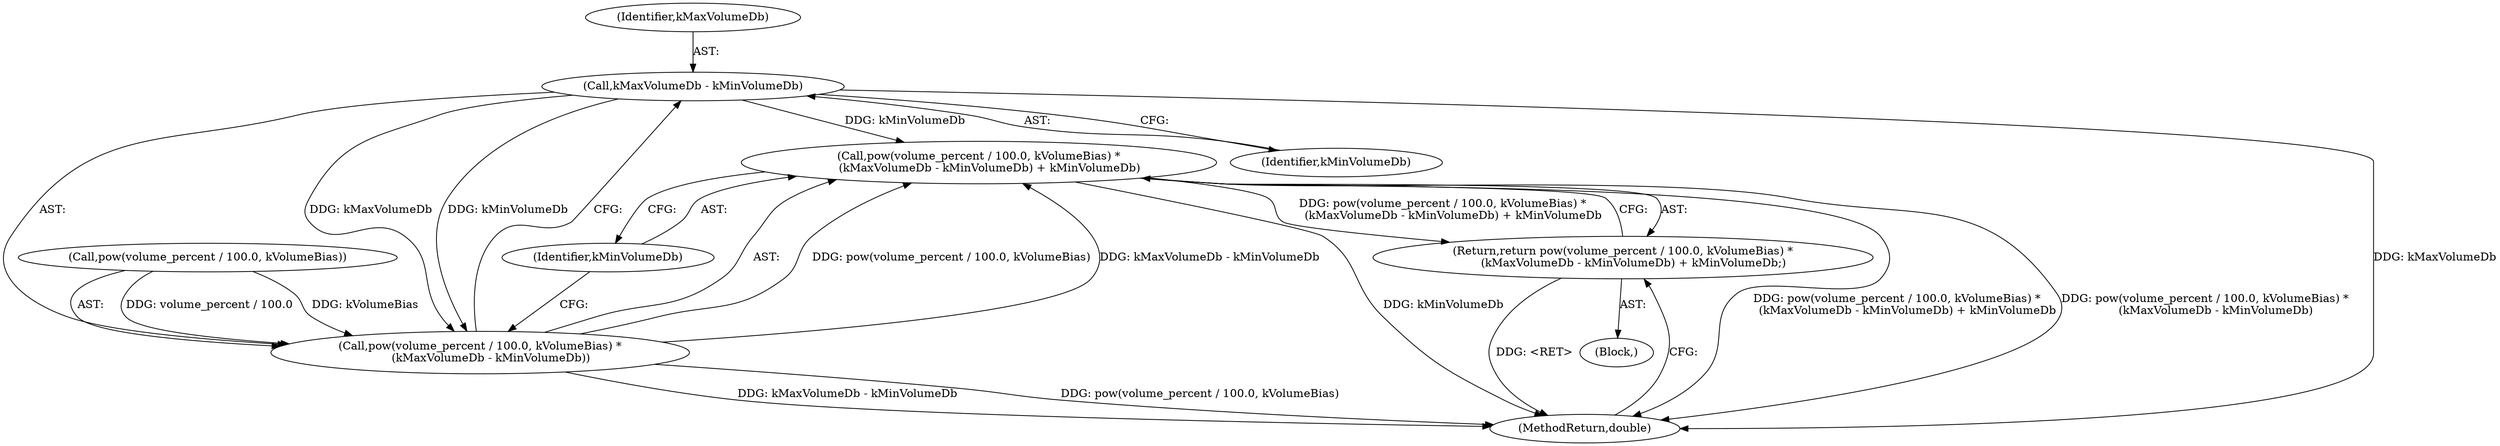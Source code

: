 digraph "1_Chrome_51dfe5e3b332bcea02fb4d4c7493ae841106dd9b_2@del" {
"1000111" [label="(Call,kMaxVolumeDb - kMinVolumeDb)"];
"1000104" [label="(Call,pow(volume_percent / 100.0, kVolumeBias) *\n      (kMaxVolumeDb - kMinVolumeDb) + kMinVolumeDb)"];
"1000103" [label="(Return,return pow(volume_percent / 100.0, kVolumeBias) *\n      (kMaxVolumeDb - kMinVolumeDb) + kMinVolumeDb;)"];
"1000105" [label="(Call,pow(volume_percent / 100.0, kVolumeBias) *\n      (kMaxVolumeDb - kMinVolumeDb))"];
"1000115" [label="(MethodReturn,double)"];
"1000102" [label="(Block,)"];
"1000105" [label="(Call,pow(volume_percent / 100.0, kVolumeBias) *\n      (kMaxVolumeDb - kMinVolumeDb))"];
"1000111" [label="(Call,kMaxVolumeDb - kMinVolumeDb)"];
"1000114" [label="(Identifier,kMinVolumeDb)"];
"1000106" [label="(Call,pow(volume_percent / 100.0, kVolumeBias))"];
"1000103" [label="(Return,return pow(volume_percent / 100.0, kVolumeBias) *\n      (kMaxVolumeDb - kMinVolumeDb) + kMinVolumeDb;)"];
"1000104" [label="(Call,pow(volume_percent / 100.0, kVolumeBias) *\n      (kMaxVolumeDb - kMinVolumeDb) + kMinVolumeDb)"];
"1000113" [label="(Identifier,kMinVolumeDb)"];
"1000112" [label="(Identifier,kMaxVolumeDb)"];
"1000111" -> "1000105"  [label="AST: "];
"1000111" -> "1000113"  [label="CFG: "];
"1000112" -> "1000111"  [label="AST: "];
"1000113" -> "1000111"  [label="AST: "];
"1000105" -> "1000111"  [label="CFG: "];
"1000111" -> "1000115"  [label="DDG: kMaxVolumeDb"];
"1000111" -> "1000104"  [label="DDG: kMinVolumeDb"];
"1000111" -> "1000105"  [label="DDG: kMaxVolumeDb"];
"1000111" -> "1000105"  [label="DDG: kMinVolumeDb"];
"1000104" -> "1000103"  [label="AST: "];
"1000104" -> "1000114"  [label="CFG: "];
"1000105" -> "1000104"  [label="AST: "];
"1000114" -> "1000104"  [label="AST: "];
"1000103" -> "1000104"  [label="CFG: "];
"1000104" -> "1000115"  [label="DDG: pow(volume_percent / 100.0, kVolumeBias) *\n      (kMaxVolumeDb - kMinVolumeDb) + kMinVolumeDb"];
"1000104" -> "1000115"  [label="DDG: pow(volume_percent / 100.0, kVolumeBias) *\n      (kMaxVolumeDb - kMinVolumeDb)"];
"1000104" -> "1000115"  [label="DDG: kMinVolumeDb"];
"1000104" -> "1000103"  [label="DDG: pow(volume_percent / 100.0, kVolumeBias) *\n      (kMaxVolumeDb - kMinVolumeDb) + kMinVolumeDb"];
"1000105" -> "1000104"  [label="DDG: pow(volume_percent / 100.0, kVolumeBias)"];
"1000105" -> "1000104"  [label="DDG: kMaxVolumeDb - kMinVolumeDb"];
"1000103" -> "1000102"  [label="AST: "];
"1000115" -> "1000103"  [label="CFG: "];
"1000103" -> "1000115"  [label="DDG: <RET>"];
"1000106" -> "1000105"  [label="AST: "];
"1000114" -> "1000105"  [label="CFG: "];
"1000105" -> "1000115"  [label="DDG: kMaxVolumeDb - kMinVolumeDb"];
"1000105" -> "1000115"  [label="DDG: pow(volume_percent / 100.0, kVolumeBias)"];
"1000106" -> "1000105"  [label="DDG: volume_percent / 100.0"];
"1000106" -> "1000105"  [label="DDG: kVolumeBias"];
}
